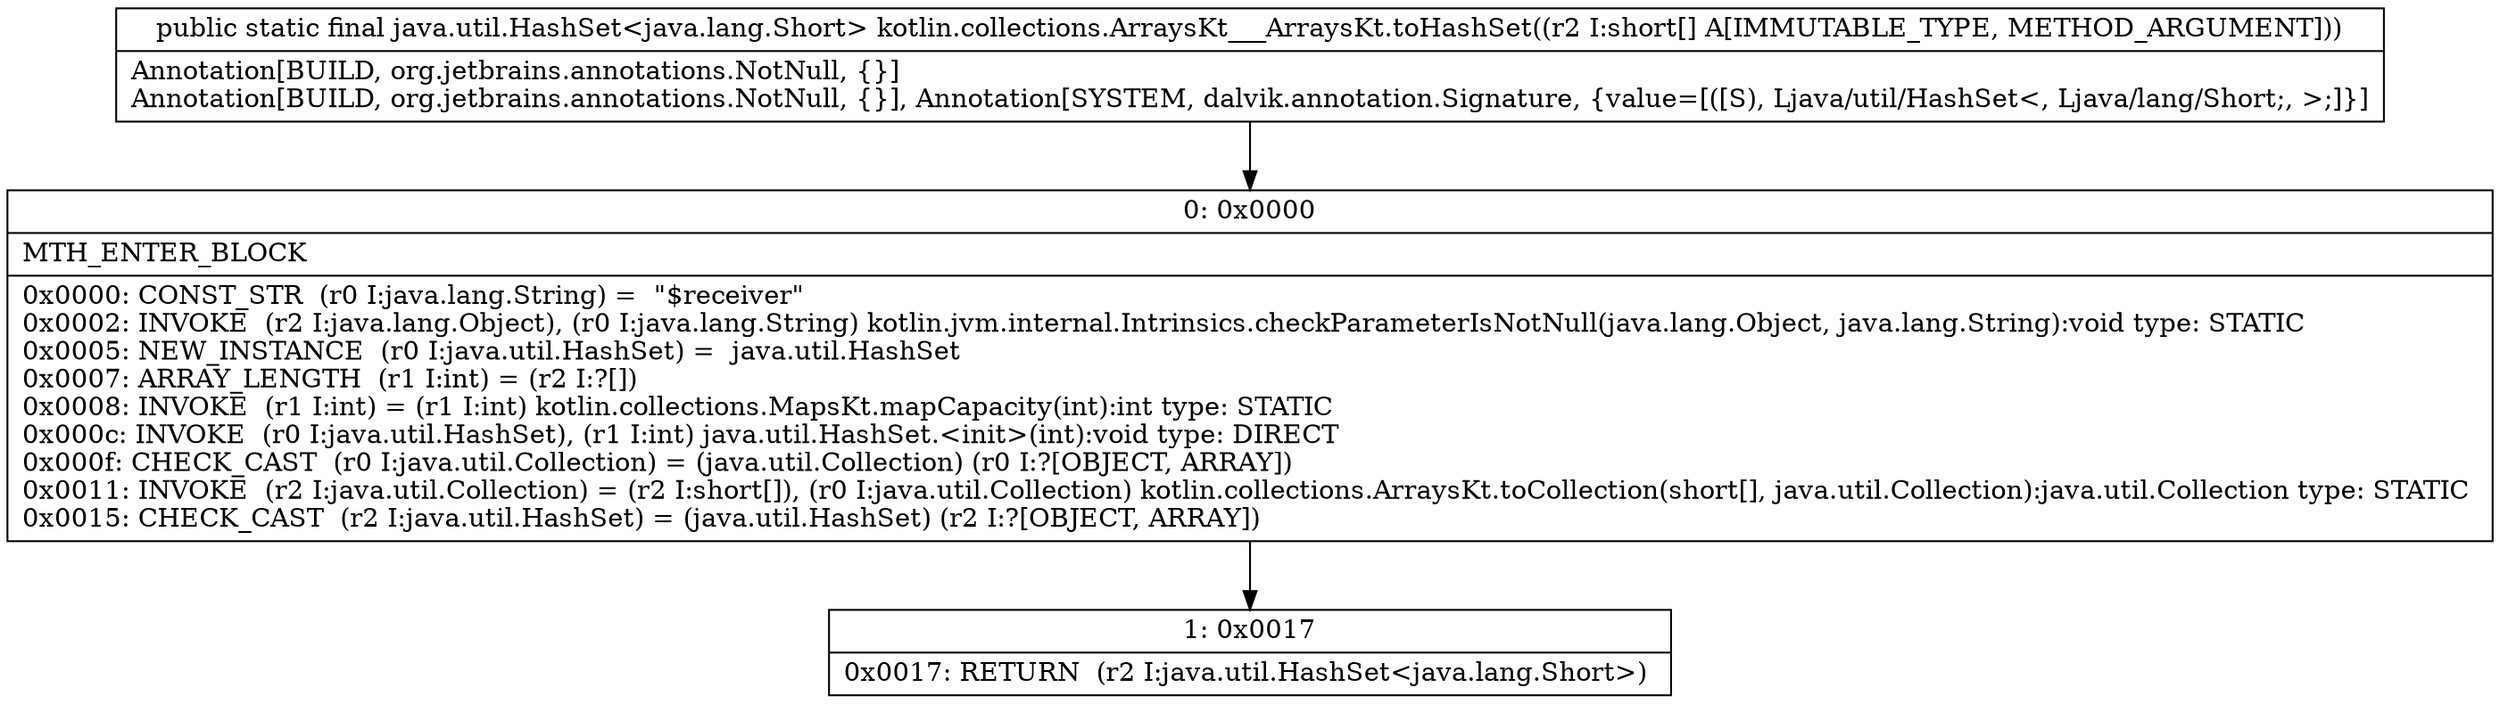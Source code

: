 digraph "CFG forkotlin.collections.ArraysKt___ArraysKt.toHashSet([S)Ljava\/util\/HashSet;" {
Node_0 [shape=record,label="{0\:\ 0x0000|MTH_ENTER_BLOCK\l|0x0000: CONST_STR  (r0 I:java.lang.String) =  \"$receiver\" \l0x0002: INVOKE  (r2 I:java.lang.Object), (r0 I:java.lang.String) kotlin.jvm.internal.Intrinsics.checkParameterIsNotNull(java.lang.Object, java.lang.String):void type: STATIC \l0x0005: NEW_INSTANCE  (r0 I:java.util.HashSet) =  java.util.HashSet \l0x0007: ARRAY_LENGTH  (r1 I:int) = (r2 I:?[]) \l0x0008: INVOKE  (r1 I:int) = (r1 I:int) kotlin.collections.MapsKt.mapCapacity(int):int type: STATIC \l0x000c: INVOKE  (r0 I:java.util.HashSet), (r1 I:int) java.util.HashSet.\<init\>(int):void type: DIRECT \l0x000f: CHECK_CAST  (r0 I:java.util.Collection) = (java.util.Collection) (r0 I:?[OBJECT, ARRAY]) \l0x0011: INVOKE  (r2 I:java.util.Collection) = (r2 I:short[]), (r0 I:java.util.Collection) kotlin.collections.ArraysKt.toCollection(short[], java.util.Collection):java.util.Collection type: STATIC \l0x0015: CHECK_CAST  (r2 I:java.util.HashSet) = (java.util.HashSet) (r2 I:?[OBJECT, ARRAY]) \l}"];
Node_1 [shape=record,label="{1\:\ 0x0017|0x0017: RETURN  (r2 I:java.util.HashSet\<java.lang.Short\>) \l}"];
MethodNode[shape=record,label="{public static final java.util.HashSet\<java.lang.Short\> kotlin.collections.ArraysKt___ArraysKt.toHashSet((r2 I:short[] A[IMMUTABLE_TYPE, METHOD_ARGUMENT]))  | Annotation[BUILD, org.jetbrains.annotations.NotNull, \{\}]\lAnnotation[BUILD, org.jetbrains.annotations.NotNull, \{\}], Annotation[SYSTEM, dalvik.annotation.Signature, \{value=[([S), Ljava\/util\/HashSet\<, Ljava\/lang\/Short;, \>;]\}]\l}"];
MethodNode -> Node_0;
Node_0 -> Node_1;
}

